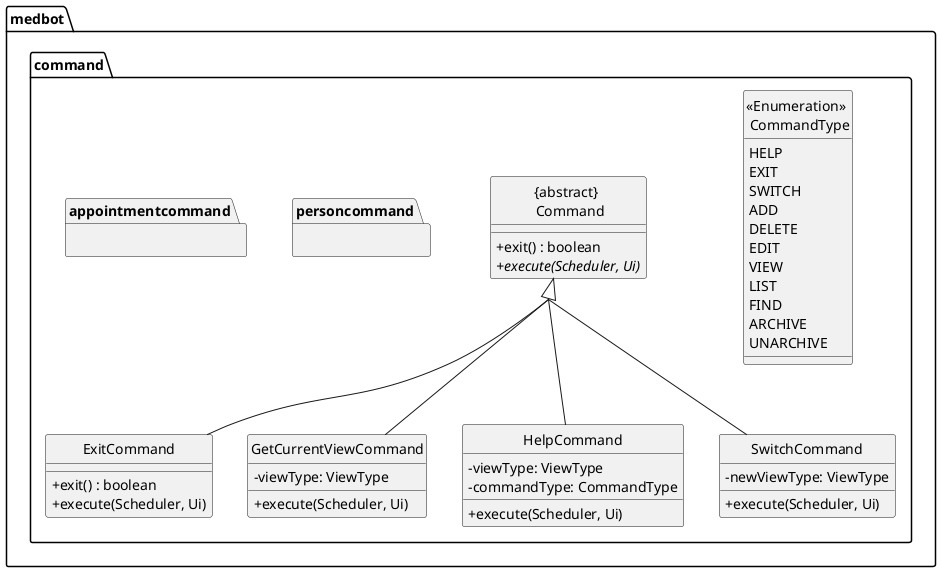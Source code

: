 @startuml

hide circle
skinparam classAttributeIconSize 0

skinparam groupInheritance 3


package medbot.command {
enum "<<Enumeration>> \n CommandType" {
  HELP
  EXIT
  SWITCH
  ADD
  DELETE
  EDIT
  VIEW
  LIST
  FIND
  ARCHIVE
  UNARCHIVE
}
class "{abstract} \n Command"{

    + exit() : boolean
    + {abstract} execute(Scheduler, Ui)
}

class ExitCommand {
+ exit() : boolean
+ execute(Scheduler, Ui)
}
class GetCurrentViewCommand {
- viewType: ViewType
+ execute(Scheduler, Ui)
}

class HelpCommand {
- viewType: ViewType
- commandType: CommandType
+ execute(Scheduler, Ui)
}

class SwitchCommand {
- newViewType: ViewType
+ execute(Scheduler, Ui)
}


"{abstract} \n Command" <|-- HelpCommand
"{abstract} \n Command" <|-- ExitCommand
"{abstract} \n Command" <|-- SwitchCommand
"{abstract} \n Command" <|-- GetCurrentViewCommand


package medbot.command.personcommand {


}

package medbot.command.appointmentcommand {

}

}
@enduml